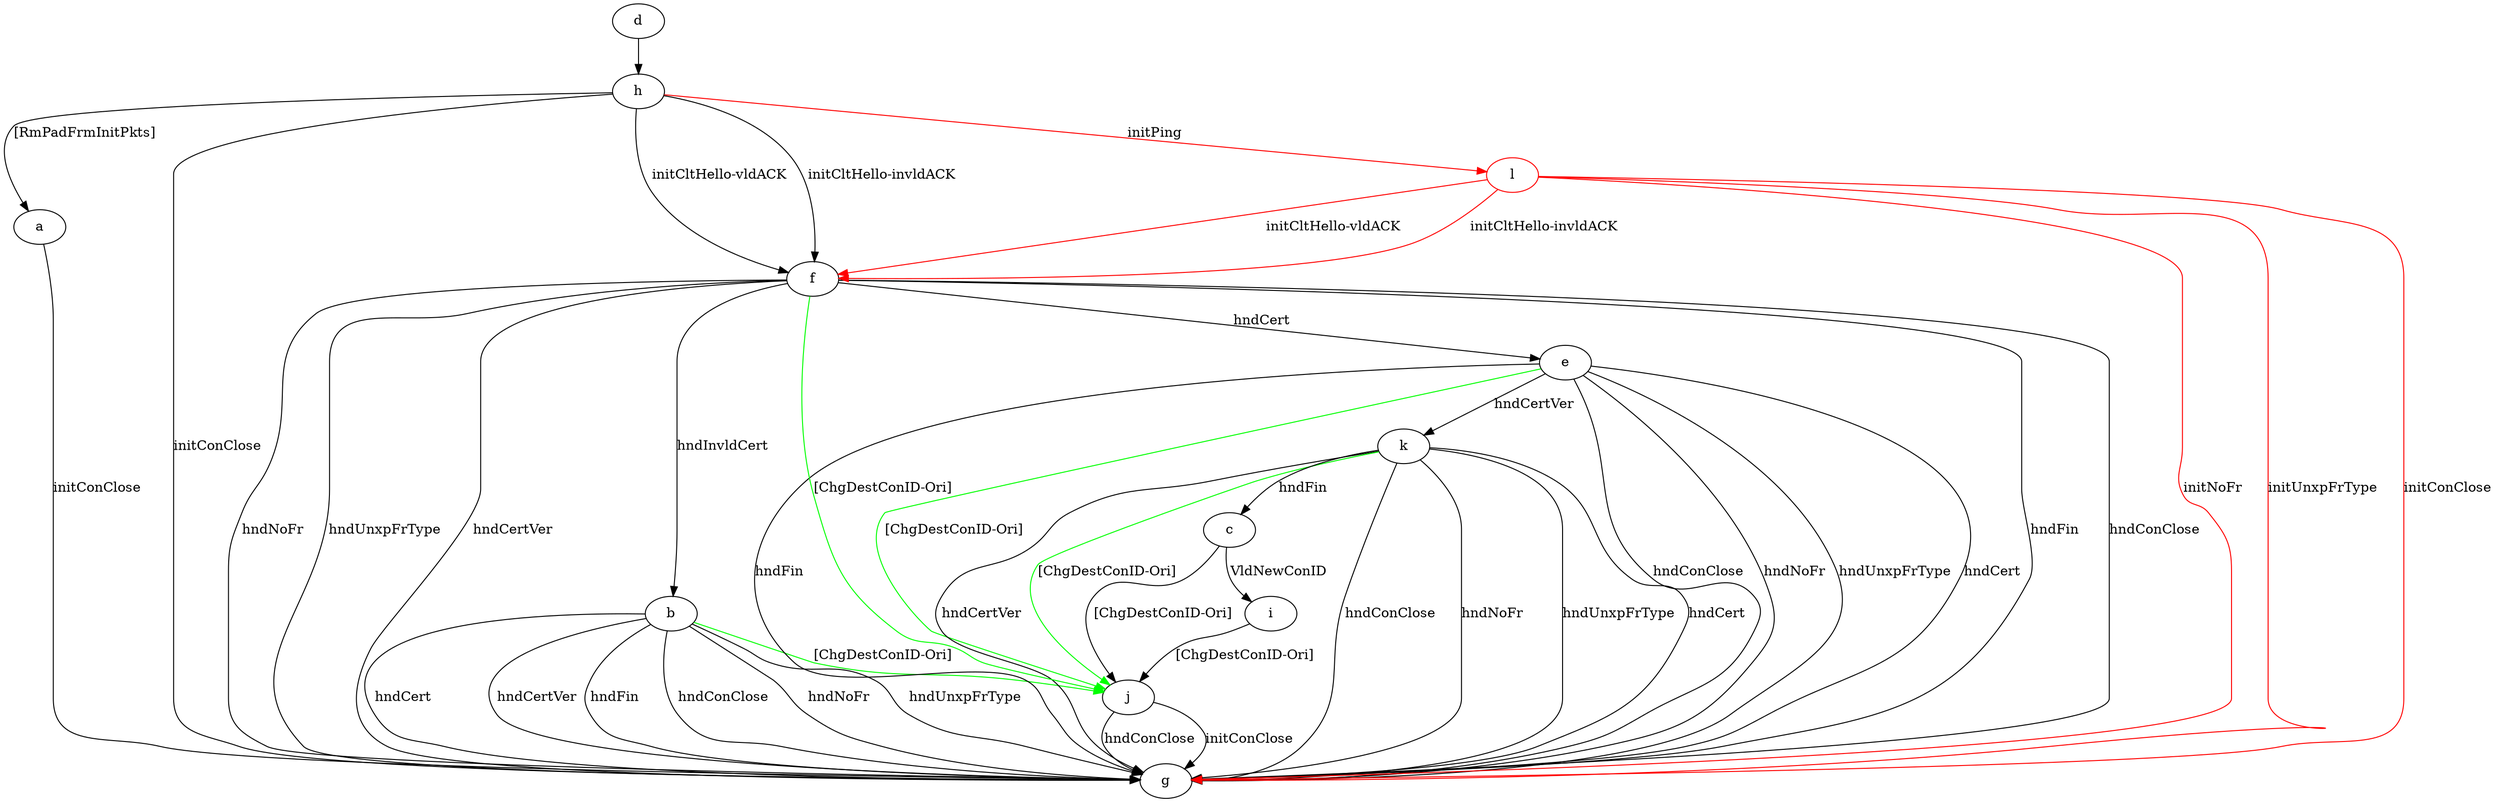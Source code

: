 digraph "" {
	a -> g	[key=0,
		label="initConClose "];
	b -> g	[key=0,
		label="hndFin "];
	b -> g	[key=1,
		label="hndConClose "];
	b -> g	[key=2,
		label="hndNoFr "];
	b -> g	[key=3,
		label="hndUnxpFrType "];
	b -> g	[key=4,
		label="hndCert "];
	b -> g	[key=5,
		label="hndCertVer "];
	b -> j	[key=0,
		color=green,
		label="[ChgDestConID-Ori] "];
	c -> i	[key=0,
		label="VldNewConID "];
	c -> j	[key=0,
		label="[ChgDestConID-Ori] "];
	d -> h	[key=0];
	e -> g	[key=0,
		label="hndFin "];
	e -> g	[key=1,
		label="hndConClose "];
	e -> g	[key=2,
		label="hndNoFr "];
	e -> g	[key=3,
		label="hndUnxpFrType "];
	e -> g	[key=4,
		label="hndCert "];
	e -> j	[key=0,
		color=green,
		label="[ChgDestConID-Ori] "];
	e -> k	[key=0,
		label="hndCertVer "];
	f -> b	[key=0,
		label="hndInvldCert "];
	f -> e	[key=0,
		label="hndCert "];
	f -> g	[key=0,
		label="hndFin "];
	f -> g	[key=1,
		label="hndConClose "];
	f -> g	[key=2,
		label="hndNoFr "];
	f -> g	[key=3,
		label="hndUnxpFrType "];
	f -> g	[key=4,
		label="hndCertVer "];
	f -> j	[key=0,
		color=green,
		label="[ChgDestConID-Ori] "];
	h -> a	[key=0,
		label="[RmPadFrmInitPkts] "];
	h -> f	[key=0,
		label="initCltHello-vldACK "];
	h -> f	[key=1,
		label="initCltHello-invldACK "];
	h -> g	[key=0,
		label="initConClose "];
	l	[color=red];
	h -> l	[key=0,
		color=red,
		label="initPing "];
	i -> j	[key=0,
		label="[ChgDestConID-Ori] "];
	j -> g	[key=0,
		label="initConClose "];
	j -> g	[key=1,
		label="hndConClose "];
	k -> c	[key=0,
		label="hndFin "];
	k -> g	[key=0,
		label="hndConClose "];
	k -> g	[key=1,
		label="hndNoFr "];
	k -> g	[key=2,
		label="hndUnxpFrType "];
	k -> g	[key=3,
		label="hndCert "];
	k -> g	[key=4,
		label="hndCertVer "];
	k -> j	[key=0,
		color=green,
		label="[ChgDestConID-Ori] "];
	l -> f	[key=0,
		color=red,
		label="initCltHello-vldACK "];
	l -> f	[key=1,
		color=red,
		label="initCltHello-invldACK "];
	l -> g	[key=0,
		color=red,
		label="initConClose "];
	l -> g	[key=1,
		color=red,
		label="initNoFr "];
	l -> g	[key=2,
		color=red,
		label="initUnxpFrType "];
}
